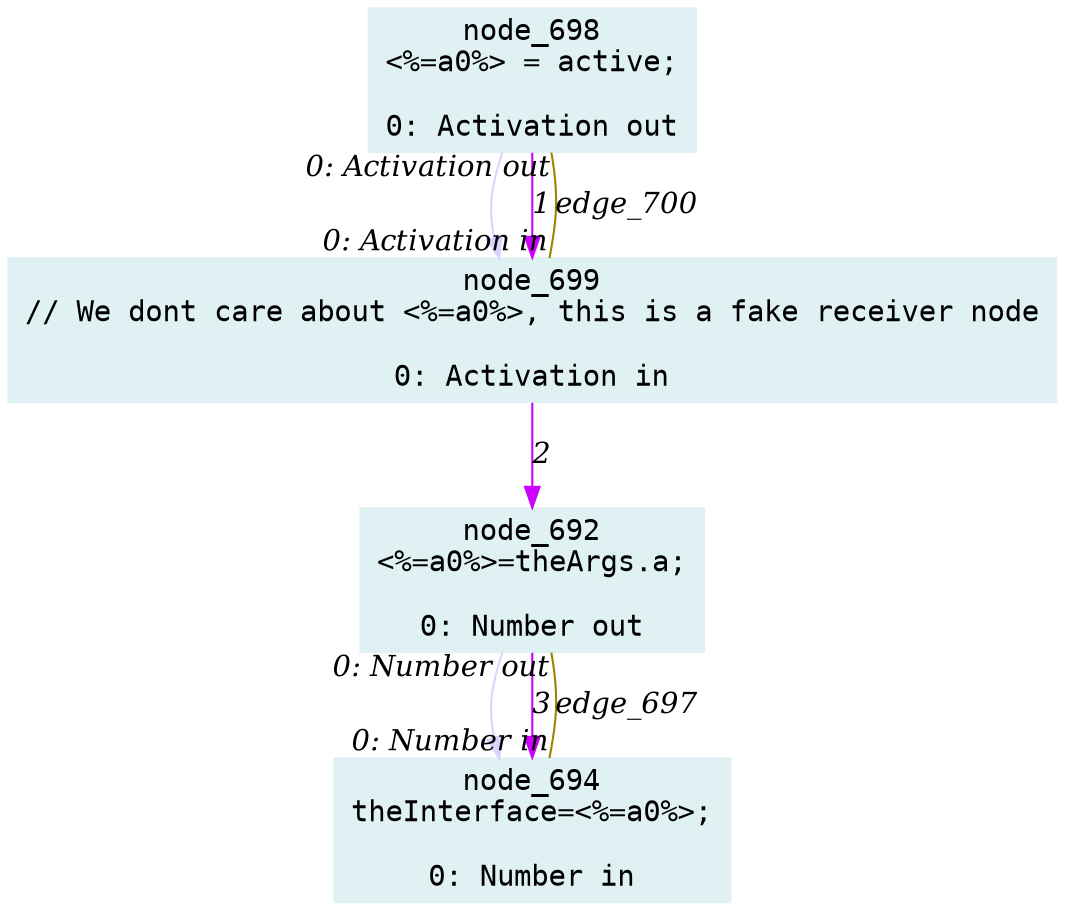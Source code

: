 digraph g{node_692 [shape="box", style="filled", color="#dff1f2", fontname="Courier", label="node_692
<%=a0%>=theArgs.a;

0: Number out" ]
node_694 [shape="box", style="filled", color="#dff1f2", fontname="Courier", label="node_694
theInterface=<%=a0%>;

0: Number in" ]
node_698 [shape="box", style="filled", color="#dff1f2", fontname="Courier", label="node_698
<%=a0%> = active;

0: Activation out" ]
node_699 [shape="box", style="filled", color="#dff1f2", fontname="Courier", label="node_699
// We dont care about <%=a0%>, this is a fake receiver node

0: Activation in" ]
node_692 -> node_694 [dir=forward, arrowHead=normal, fontname="Times-Italic", arrowsize=1, color="#ddd2ff", label="",  headlabel="", taillabel="" ]
node_698 -> node_699 [dir=forward, arrowHead=normal, fontname="Times-Italic", arrowsize=1, color="#ddd2ff", label="",  headlabel="", taillabel="" ]
node_698 -> node_699 [dir=forward, arrowHead=normal, fontname="Times-Italic", arrowsize=1, color="#cc00ff", label="1",  headlabel="", taillabel="" ]
node_699 -> node_692 [dir=forward, arrowHead=normal, fontname="Times-Italic", arrowsize=1, color="#cc00ff", label="2",  headlabel="", taillabel="" ]
node_692 -> node_694 [dir=forward, arrowHead=normal, fontname="Times-Italic", arrowsize=1, color="#cc00ff", label="3",  headlabel="", taillabel="" ]
node_692 -> node_694 [dir=none, arrowHead=none, fontname="Times-Italic", arrowsize=1, color="#9d8400", label="edge_697",  headlabel="0: Number in", taillabel="0: Number out" ]
node_698 -> node_699 [dir=none, arrowHead=none, fontname="Times-Italic", arrowsize=1, color="#9d8400", label="edge_700",  headlabel="0: Activation in", taillabel="0: Activation out" ]
}